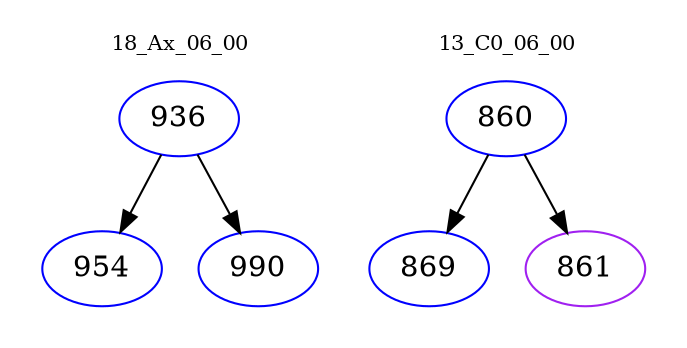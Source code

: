 digraph{
subgraph cluster_0 {
color = white
label = "18_Ax_06_00";
fontsize=10;
T0_936 [label="936", color="blue"]
T0_936 -> T0_954 [color="black"]
T0_954 [label="954", color="blue"]
T0_936 -> T0_990 [color="black"]
T0_990 [label="990", color="blue"]
}
subgraph cluster_1 {
color = white
label = "13_C0_06_00";
fontsize=10;
T1_860 [label="860", color="blue"]
T1_860 -> T1_869 [color="black"]
T1_869 [label="869", color="blue"]
T1_860 -> T1_861 [color="black"]
T1_861 [label="861", color="purple"]
}
}
